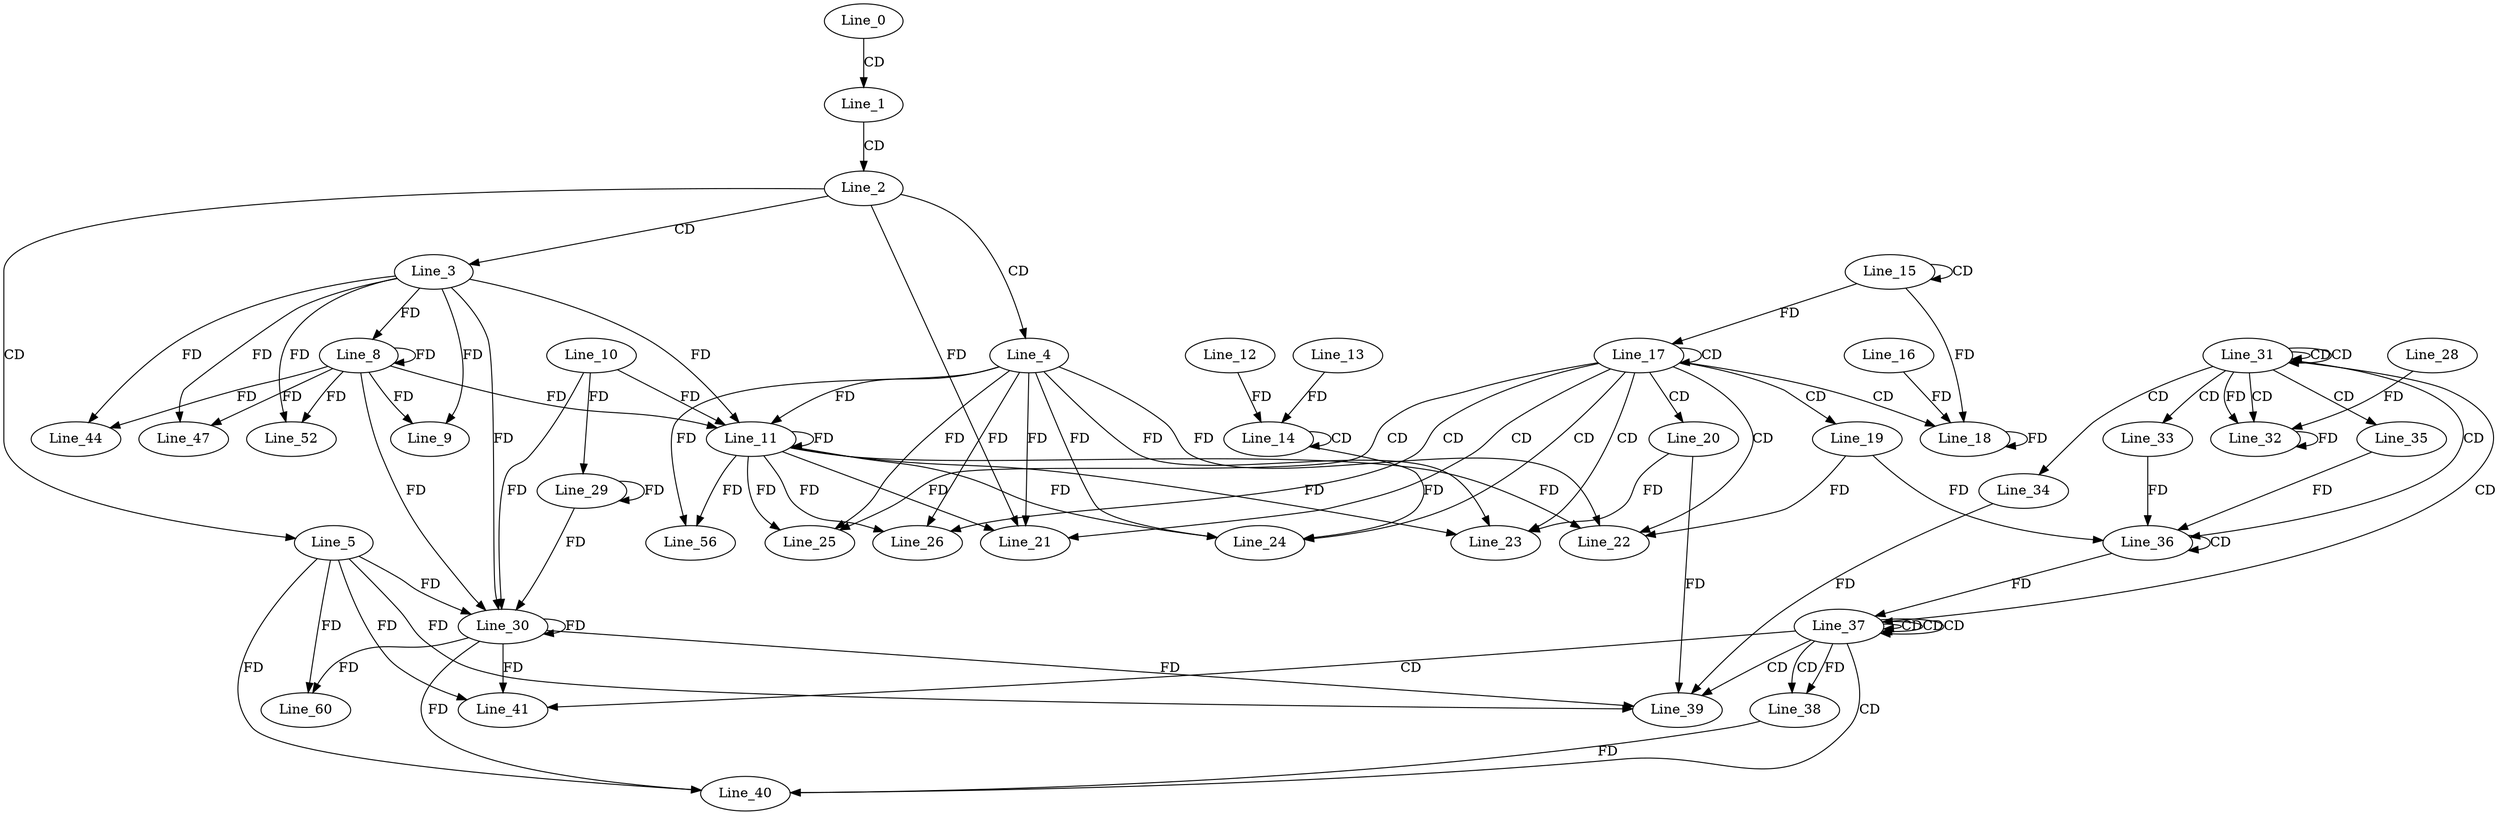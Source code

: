 digraph G {
  Line_0;
  Line_1;
  Line_2;
  Line_3;
  Line_4;
  Line_5;
  Line_8;
  Line_8;
  Line_9;
  Line_11;
  Line_11;
  Line_10;
  Line_14;
  Line_14;
  Line_13;
  Line_12;
  Line_15;
  Line_15;
  Line_17;
  Line_17;
  Line_18;
  Line_16;
  Line_18;
  Line_19;
  Line_20;
  Line_21;
  Line_22;
  Line_22;
  Line_23;
  Line_24;
  Line_25;
  Line_26;
  Line_29;
  Line_30;
  Line_30;
  Line_31;
  Line_31;
  Line_31;
  Line_31;
  Line_32;
  Line_28;
  Line_32;
  Line_33;
  Line_34;
  Line_35;
  Line_36;
  Line_36;
  Line_36;
  Line_37;
  Line_37;
  Line_37;
  Line_37;
  Line_38;
  Line_38;
  Line_39;
  Line_40;
  Line_40;
  Line_41;
  Line_44;
  Line_47;
  Line_52;
  Line_56;
  Line_60;
  Line_0 -> Line_1 [ label="CD" ];
  Line_1 -> Line_2 [ label="CD" ];
  Line_2 -> Line_3 [ label="CD" ];
  Line_2 -> Line_4 [ label="CD" ];
  Line_2 -> Line_5 [ label="CD" ];
  Line_3 -> Line_8 [ label="FD" ];
  Line_8 -> Line_8 [ label="FD" ];
  Line_3 -> Line_9 [ label="FD" ];
  Line_8 -> Line_9 [ label="FD" ];
  Line_4 -> Line_11 [ label="FD" ];
  Line_11 -> Line_11 [ label="FD" ];
  Line_3 -> Line_11 [ label="FD" ];
  Line_8 -> Line_11 [ label="FD" ];
  Line_10 -> Line_11 [ label="FD" ];
  Line_14 -> Line_14 [ label="CD" ];
  Line_13 -> Line_14 [ label="FD" ];
  Line_12 -> Line_14 [ label="FD" ];
  Line_15 -> Line_15 [ label="CD" ];
  Line_17 -> Line_17 [ label="CD" ];
  Line_15 -> Line_17 [ label="FD" ];
  Line_17 -> Line_18 [ label="CD" ];
  Line_18 -> Line_18 [ label="FD" ];
  Line_16 -> Line_18 [ label="FD" ];
  Line_15 -> Line_18 [ label="FD" ];
  Line_17 -> Line_19 [ label="CD" ];
  Line_17 -> Line_20 [ label="CD" ];
  Line_17 -> Line_21 [ label="CD" ];
  Line_4 -> Line_21 [ label="FD" ];
  Line_11 -> Line_21 [ label="FD" ];
  Line_2 -> Line_21 [ label="FD" ];
  Line_17 -> Line_22 [ label="CD" ];
  Line_4 -> Line_22 [ label="FD" ];
  Line_11 -> Line_22 [ label="FD" ];
  Line_19 -> Line_22 [ label="FD" ];
  Line_17 -> Line_23 [ label="CD" ];
  Line_4 -> Line_23 [ label="FD" ];
  Line_11 -> Line_23 [ label="FD" ];
  Line_20 -> Line_23 [ label="FD" ];
  Line_17 -> Line_24 [ label="CD" ];
  Line_4 -> Line_24 [ label="FD" ];
  Line_11 -> Line_24 [ label="FD" ];
  Line_14 -> Line_24 [ label="FD" ];
  Line_17 -> Line_25 [ label="CD" ];
  Line_4 -> Line_25 [ label="FD" ];
  Line_11 -> Line_25 [ label="FD" ];
  Line_17 -> Line_26 [ label="CD" ];
  Line_4 -> Line_26 [ label="FD" ];
  Line_11 -> Line_26 [ label="FD" ];
  Line_10 -> Line_29 [ label="FD" ];
  Line_29 -> Line_29 [ label="FD" ];
  Line_5 -> Line_30 [ label="FD" ];
  Line_30 -> Line_30 [ label="FD" ];
  Line_3 -> Line_30 [ label="FD" ];
  Line_8 -> Line_30 [ label="FD" ];
  Line_10 -> Line_30 [ label="FD" ];
  Line_29 -> Line_30 [ label="FD" ];
  Line_31 -> Line_31 [ label="CD" ];
  Line_31 -> Line_31 [ label="CD" ];
  Line_31 -> Line_32 [ label="CD" ];
  Line_32 -> Line_32 [ label="FD" ];
  Line_28 -> Line_32 [ label="FD" ];
  Line_31 -> Line_32 [ label="FD" ];
  Line_31 -> Line_33 [ label="CD" ];
  Line_31 -> Line_34 [ label="CD" ];
  Line_31 -> Line_35 [ label="CD" ];
  Line_31 -> Line_36 [ label="CD" ];
  Line_36 -> Line_36 [ label="CD" ];
  Line_35 -> Line_36 [ label="FD" ];
  Line_33 -> Line_36 [ label="FD" ];
  Line_19 -> Line_36 [ label="FD" ];
  Line_31 -> Line_37 [ label="CD" ];
  Line_37 -> Line_37 [ label="CD" ];
  Line_37 -> Line_37 [ label="CD" ];
  Line_37 -> Line_37 [ label="CD" ];
  Line_36 -> Line_37 [ label="FD" ];
  Line_37 -> Line_38 [ label="CD" ];
  Line_37 -> Line_38 [ label="FD" ];
  Line_37 -> Line_39 [ label="CD" ];
  Line_5 -> Line_39 [ label="FD" ];
  Line_30 -> Line_39 [ label="FD" ];
  Line_34 -> Line_39 [ label="FD" ];
  Line_20 -> Line_39 [ label="FD" ];
  Line_37 -> Line_40 [ label="CD" ];
  Line_5 -> Line_40 [ label="FD" ];
  Line_30 -> Line_40 [ label="FD" ];
  Line_38 -> Line_40 [ label="FD" ];
  Line_37 -> Line_41 [ label="CD" ];
  Line_5 -> Line_41 [ label="FD" ];
  Line_30 -> Line_41 [ label="FD" ];
  Line_3 -> Line_44 [ label="FD" ];
  Line_8 -> Line_44 [ label="FD" ];
  Line_3 -> Line_47 [ label="FD" ];
  Line_8 -> Line_47 [ label="FD" ];
  Line_3 -> Line_52 [ label="FD" ];
  Line_8 -> Line_52 [ label="FD" ];
  Line_4 -> Line_56 [ label="FD" ];
  Line_11 -> Line_56 [ label="FD" ];
  Line_5 -> Line_60 [ label="FD" ];
  Line_30 -> Line_60 [ label="FD" ];
}
